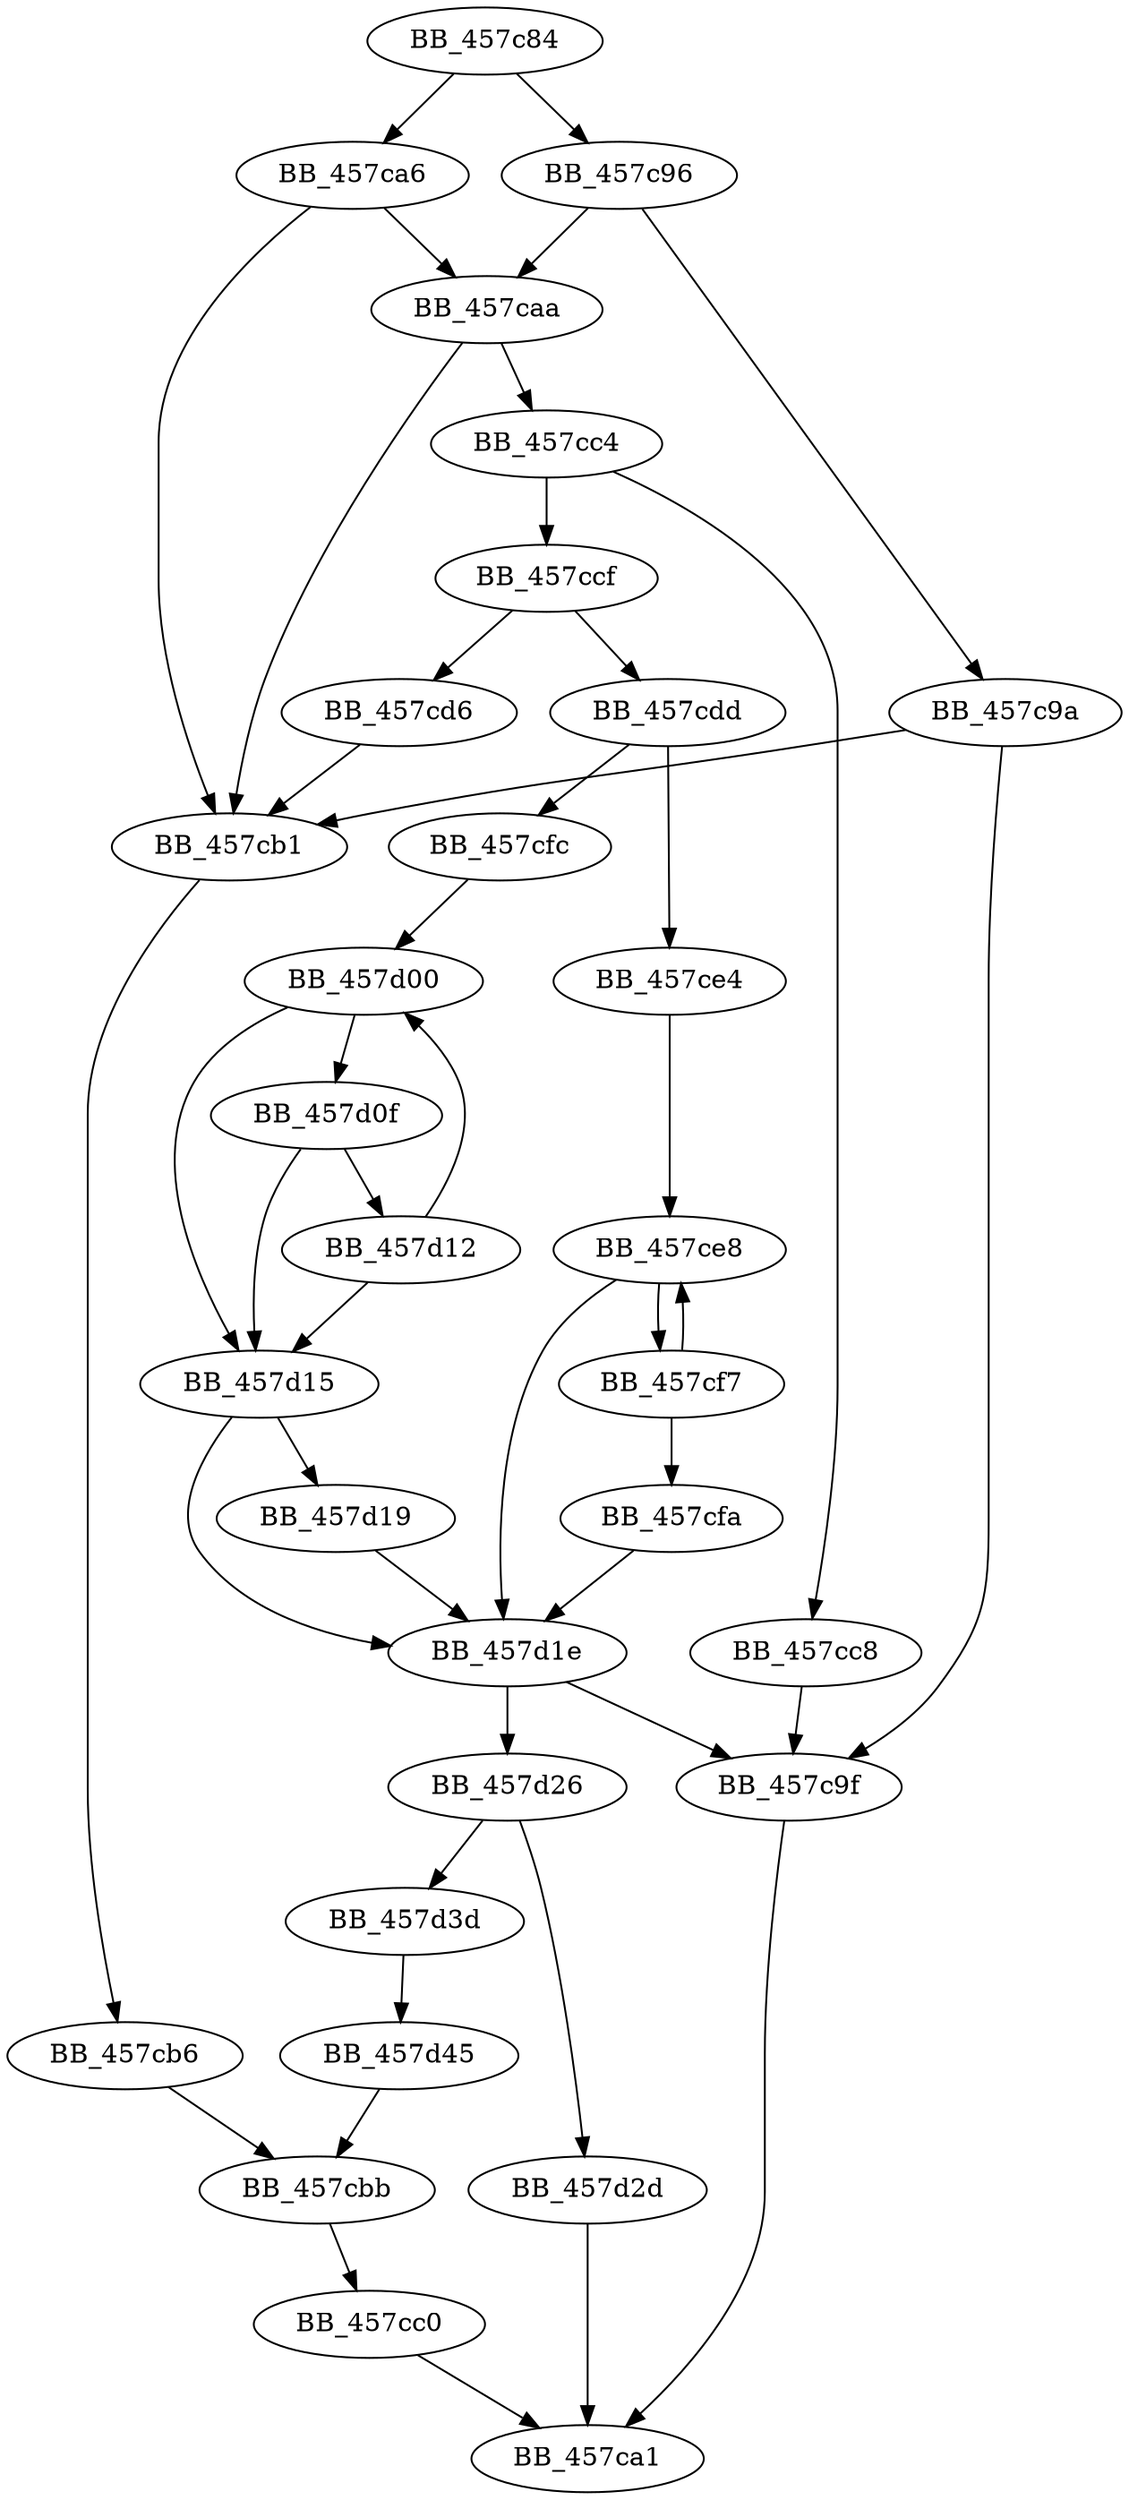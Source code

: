 DiGraph sub_457C84{
BB_457c84->BB_457c96
BB_457c84->BB_457ca6
BB_457c96->BB_457c9a
BB_457c96->BB_457caa
BB_457c9a->BB_457c9f
BB_457c9a->BB_457cb1
BB_457c9f->BB_457ca1
BB_457ca6->BB_457caa
BB_457ca6->BB_457cb1
BB_457caa->BB_457cb1
BB_457caa->BB_457cc4
BB_457cb1->BB_457cb6
BB_457cb6->BB_457cbb
BB_457cbb->BB_457cc0
BB_457cc0->BB_457ca1
BB_457cc4->BB_457cc8
BB_457cc4->BB_457ccf
BB_457cc8->BB_457c9f
BB_457ccf->BB_457cd6
BB_457ccf->BB_457cdd
BB_457cd6->BB_457cb1
BB_457cdd->BB_457ce4
BB_457cdd->BB_457cfc
BB_457ce4->BB_457ce8
BB_457ce8->BB_457cf7
BB_457ce8->BB_457d1e
BB_457cf7->BB_457ce8
BB_457cf7->BB_457cfa
BB_457cfa->BB_457d1e
BB_457cfc->BB_457d00
BB_457d00->BB_457d0f
BB_457d00->BB_457d15
BB_457d0f->BB_457d12
BB_457d0f->BB_457d15
BB_457d12->BB_457d00
BB_457d12->BB_457d15
BB_457d15->BB_457d19
BB_457d15->BB_457d1e
BB_457d19->BB_457d1e
BB_457d1e->BB_457c9f
BB_457d1e->BB_457d26
BB_457d26->BB_457d2d
BB_457d26->BB_457d3d
BB_457d2d->BB_457ca1
BB_457d3d->BB_457d45
BB_457d45->BB_457cbb
}
